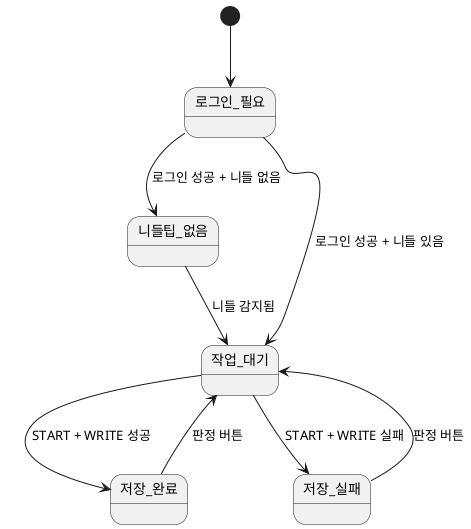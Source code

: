 @startuml
[*] --> 로그인_필요

로그인_필요 --> 니들팁_없음 : 로그인 성공 + 니들 없음
로그인_필요 --> 작업_대기 : 로그인 성공 + 니들 있음

니들팁_없음 --> 작업_대기 : 니들 감지됨

작업_대기 --> 저장_완료 : START + WRITE 성공
작업_대기 --> 저장_실패 : START + WRITE 실패

저장_완료 --> 작업_대기 : 판정 버튼
저장_실패 --> 작업_대기 : 판정 버튼

@enduml
